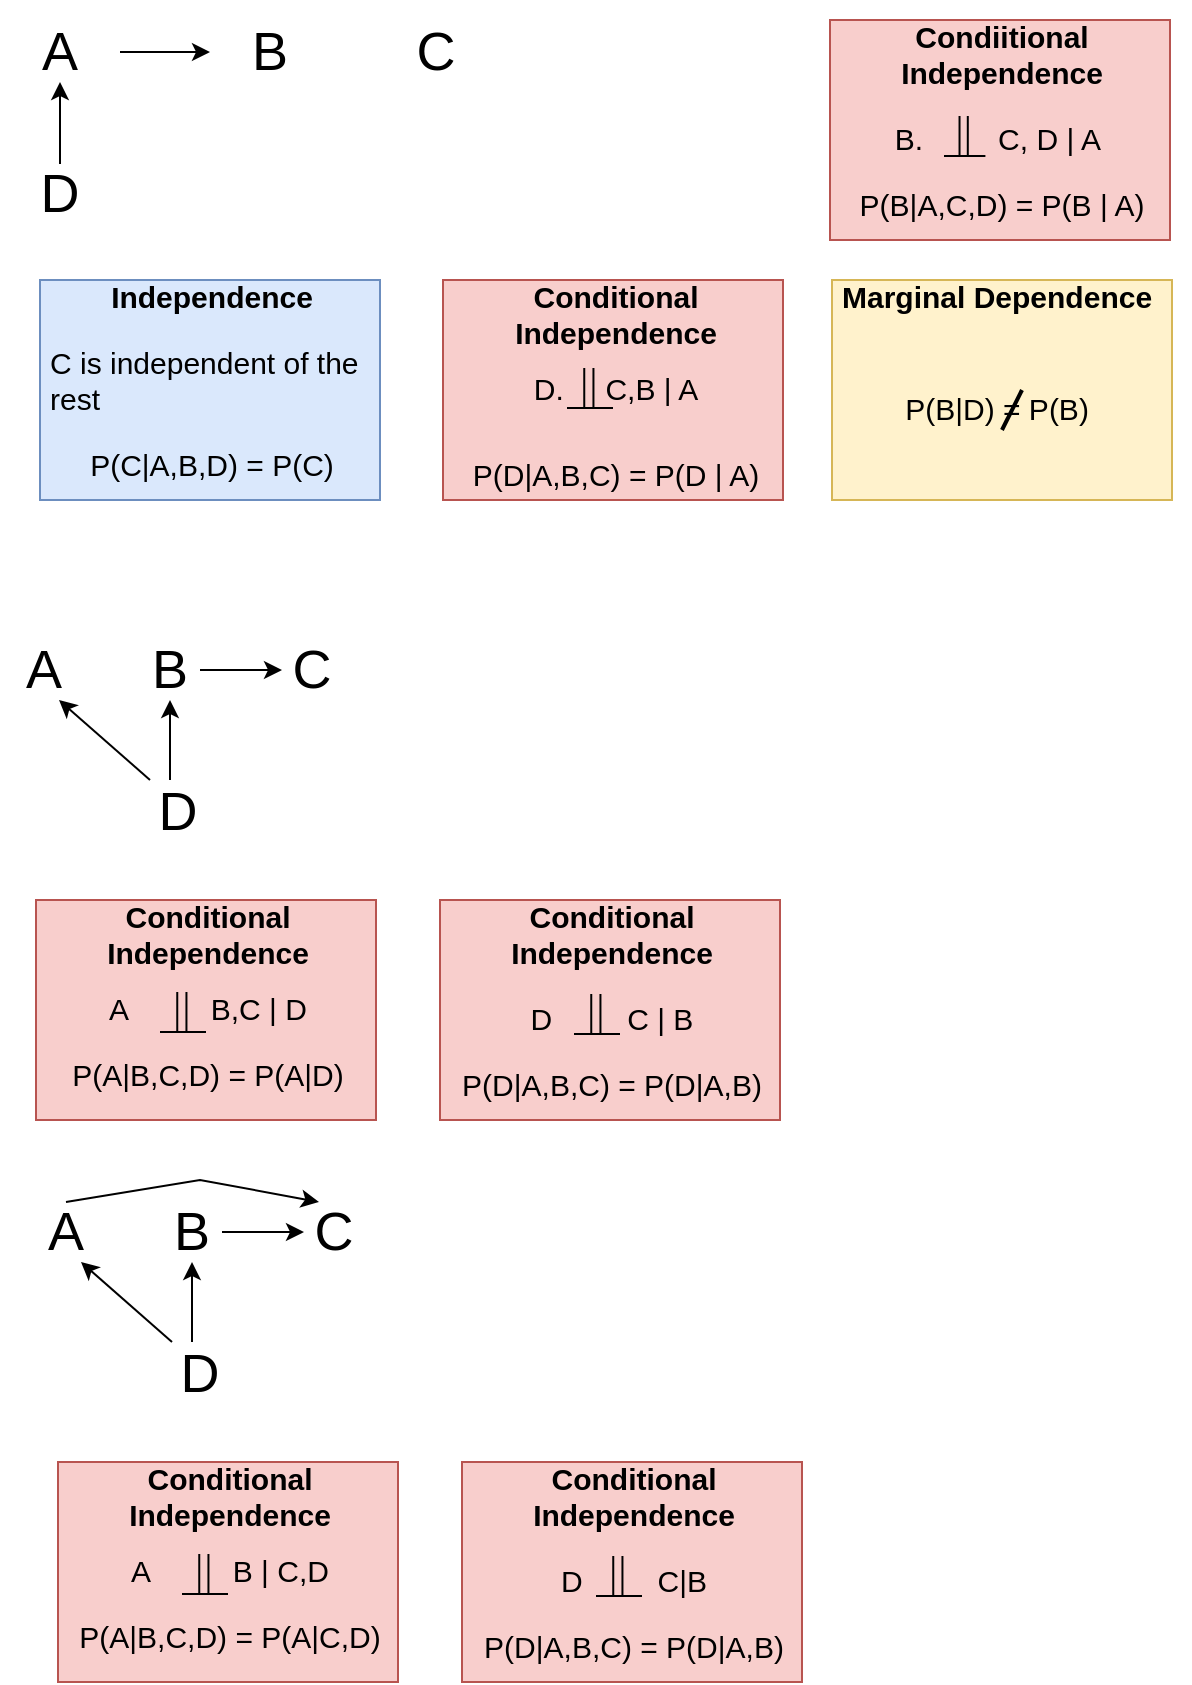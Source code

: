 <mxfile version="21.3.4" type="github">
  <diagram name="Page-1" id="A6lHa6DNV67zkT5JCMv9">
    <mxGraphModel dx="741" dy="448" grid="1" gridSize="10" guides="1" tooltips="1" connect="1" arrows="1" fold="1" page="1" pageScale="1" pageWidth="827" pageHeight="1169" math="0" shadow="0">
      <root>
        <mxCell id="0" />
        <mxCell id="1" parent="0" />
        <mxCell id="V2I6Fe1Xeqhv-IdF_VDA-2" value="A" style="text;html=1;strokeColor=none;fillColor=none;align=center;verticalAlign=middle;whiteSpace=wrap;rounded=0;fontSize=27;" vertex="1" parent="1">
          <mxGeometry x="100" y="41" width="60" height="30" as="geometry" />
        </mxCell>
        <mxCell id="V2I6Fe1Xeqhv-IdF_VDA-4" value="B" style="text;html=1;strokeColor=none;fillColor=none;align=center;verticalAlign=middle;whiteSpace=wrap;rounded=0;fontSize=27;" vertex="1" parent="1">
          <mxGeometry x="205" y="41" width="60" height="30" as="geometry" />
        </mxCell>
        <mxCell id="V2I6Fe1Xeqhv-IdF_VDA-5" value="" style="endArrow=classic;html=1;rounded=0;" edge="1" parent="1" target="V2I6Fe1Xeqhv-IdF_VDA-4">
          <mxGeometry width="50" height="50" relative="1" as="geometry">
            <mxPoint x="160" y="56" as="sourcePoint" />
            <mxPoint x="211" y="56" as="targetPoint" />
          </mxGeometry>
        </mxCell>
        <mxCell id="V2I6Fe1Xeqhv-IdF_VDA-6" value="" style="endArrow=classic;html=1;rounded=0;exitX=0.5;exitY=0;exitDx=0;exitDy=0;entryX=0.5;entryY=1;entryDx=0;entryDy=0;" edge="1" parent="1" source="V2I6Fe1Xeqhv-IdF_VDA-7" target="V2I6Fe1Xeqhv-IdF_VDA-2">
          <mxGeometry width="50" height="50" relative="1" as="geometry">
            <mxPoint x="170" y="66" as="sourcePoint" />
            <mxPoint x="200" y="110" as="targetPoint" />
          </mxGeometry>
        </mxCell>
        <mxCell id="V2I6Fe1Xeqhv-IdF_VDA-7" value="D" style="text;html=1;strokeColor=none;fillColor=none;align=center;verticalAlign=middle;whiteSpace=wrap;rounded=0;fontSize=27;" vertex="1" parent="1">
          <mxGeometry x="100" y="112" width="60" height="30" as="geometry" />
        </mxCell>
        <mxCell id="V2I6Fe1Xeqhv-IdF_VDA-9" value="C" style="text;html=1;strokeColor=none;fillColor=none;align=center;verticalAlign=middle;whiteSpace=wrap;rounded=0;fontSize=27;" vertex="1" parent="1">
          <mxGeometry x="288" y="41" width="60" height="30" as="geometry" />
        </mxCell>
        <mxCell id="V2I6Fe1Xeqhv-IdF_VDA-10" value="&lt;h1 style=&quot;text-align: center; font-size: 15px;&quot;&gt;&lt;font style=&quot;font-size: 15px;&quot;&gt;&lt;font style=&quot;font-size: 15px;&quot;&gt;Independenc&lt;/font&gt;e&lt;/font&gt;&lt;/h1&gt;&lt;p style=&quot;font-size: 15px;&quot;&gt;&lt;font style=&quot;font-size: 15px;&quot;&gt;C is independent of the rest&lt;/font&gt;&lt;/p&gt;&lt;p style=&quot;text-align: center; font-size: 15px;&quot;&gt;&lt;font style=&quot;font-size: 15px;&quot;&gt;P(C|A,B,D) = P(C)&lt;/font&gt;&lt;/p&gt;" style="text;html=1;strokeColor=#6c8ebf;fillColor=#dae8fc;spacing=5;spacingTop=-20;whiteSpace=wrap;overflow=hidden;rounded=0;" vertex="1" parent="1">
          <mxGeometry x="120" y="170" width="170" height="110" as="geometry" />
        </mxCell>
        <mxCell id="V2I6Fe1Xeqhv-IdF_VDA-16" value="" style="group" vertex="1" connectable="0" parent="1">
          <mxGeometry x="515" y="40" width="180" height="110" as="geometry" />
        </mxCell>
        <mxCell id="V2I6Fe1Xeqhv-IdF_VDA-11" value="&lt;h1 style=&quot;text-align: center; font-size: 15px;&quot;&gt;&lt;font style=&quot;font-size: 15px;&quot;&gt;&lt;font style=&quot;font-size: 15px;&quot;&gt;Condiitional Independenc&lt;/font&gt;e&lt;/font&gt;&lt;/h1&gt;&lt;p style=&quot;text-align: center; font-size: 15px;&quot;&gt;&lt;font style=&quot;font-size: 15px;&quot;&gt;B. &amp;nbsp; &amp;nbsp; &amp;nbsp; &amp;nbsp; C, D | A&amp;nbsp;&lt;/font&gt;&lt;/p&gt;&lt;p style=&quot;text-align: center; font-size: 15px;&quot;&gt;&lt;font style=&quot;font-size: 15px;&quot;&gt;P(B|A,C,D) = P(B | A)&lt;/font&gt;&lt;/p&gt;" style="text;html=1;strokeColor=#b85450;fillColor=#f8cecc;spacing=5;spacingTop=-20;whiteSpace=wrap;overflow=hidden;rounded=0;" vertex="1" parent="V2I6Fe1Xeqhv-IdF_VDA-16">
          <mxGeometry width="170" height="110" as="geometry" />
        </mxCell>
        <mxCell id="V2I6Fe1Xeqhv-IdF_VDA-15" value="" style="group" vertex="1" connectable="0" parent="V2I6Fe1Xeqhv-IdF_VDA-16">
          <mxGeometry x="57" y="48" width="20.7" height="20" as="geometry" />
        </mxCell>
        <mxCell id="V2I6Fe1Xeqhv-IdF_VDA-12" value="" style="endArrow=none;html=1;rounded=0;" edge="1" parent="V2I6Fe1Xeqhv-IdF_VDA-15">
          <mxGeometry width="50" height="50" relative="1" as="geometry">
            <mxPoint x="20.7" y="20" as="sourcePoint" />
            <mxPoint y="20" as="targetPoint" />
          </mxGeometry>
        </mxCell>
        <mxCell id="V2I6Fe1Xeqhv-IdF_VDA-13" value="" style="endArrow=none;html=1;rounded=0;" edge="1" parent="V2I6Fe1Xeqhv-IdF_VDA-15">
          <mxGeometry width="50" height="50" relative="1" as="geometry">
            <mxPoint x="7.763" as="sourcePoint" />
            <mxPoint x="7.763" y="20" as="targetPoint" />
          </mxGeometry>
        </mxCell>
        <mxCell id="V2I6Fe1Xeqhv-IdF_VDA-14" value="" style="endArrow=none;html=1;rounded=0;" edge="1" parent="V2I6Fe1Xeqhv-IdF_VDA-15">
          <mxGeometry width="50" height="50" relative="1" as="geometry">
            <mxPoint x="11.902" as="sourcePoint" />
            <mxPoint x="11.902" y="20" as="targetPoint" />
            <Array as="points">
              <mxPoint x="11.902" y="6.667" />
            </Array>
          </mxGeometry>
        </mxCell>
        <mxCell id="V2I6Fe1Xeqhv-IdF_VDA-18" value="&lt;h1 style=&quot;text-align: center; font-size: 15px;&quot;&gt;Marginal Dependence&lt;/h1&gt;&lt;h1 style=&quot;text-align: center; font-size: 15px;&quot;&gt;&lt;span style=&quot;font-weight: normal; text-align: left;&quot;&gt;&lt;br&gt;&lt;/span&gt;&lt;/h1&gt;&lt;h1 style=&quot;text-align: center; font-size: 15px;&quot;&gt;&lt;span style=&quot;font-weight: normal; text-align: left;&quot;&gt;P(B|D) = P(B)&lt;/span&gt;&lt;br&gt;&lt;/h1&gt;" style="text;html=1;strokeColor=#d6b656;fillColor=#fff2cc;spacing=5;spacingTop=-20;whiteSpace=wrap;overflow=hidden;rounded=0;" vertex="1" parent="1">
          <mxGeometry x="516" y="170" width="170" height="110" as="geometry" />
        </mxCell>
        <mxCell id="V2I6Fe1Xeqhv-IdF_VDA-19" value="" style="endArrow=none;html=1;rounded=0;strokeWidth=2;" edge="1" parent="1">
          <mxGeometry width="50" height="50" relative="1" as="geometry">
            <mxPoint x="611" y="225" as="sourcePoint" />
            <mxPoint x="601" y="245" as="targetPoint" />
          </mxGeometry>
        </mxCell>
        <mxCell id="V2I6Fe1Xeqhv-IdF_VDA-20" value="&lt;h1 style=&quot;text-align: center; font-size: 15px;&quot;&gt;&lt;font style=&quot;font-size: 15px;&quot;&gt;Conditional Independence&lt;/font&gt;&lt;/h1&gt;&lt;div style=&quot;text-align: center; font-size: 15px;&quot;&gt;&lt;font style=&quot;font-size: 15px;&quot;&gt;D. &amp;nbsp; &amp;nbsp; C,B | A&lt;/font&gt;&lt;/div&gt;&lt;div&gt;&lt;br&gt;&lt;/div&gt;&lt;h1 style=&quot;text-align: center; font-size: 15px;&quot;&gt;&lt;span style=&quot;font-weight: normal; text-align: left;&quot;&gt;P(D|A,B,C) = P(D | A)&lt;/span&gt;&lt;br&gt;&lt;/h1&gt;" style="text;html=1;strokeColor=#b85450;fillColor=#f8cecc;spacing=5;spacingTop=-20;whiteSpace=wrap;overflow=hidden;rounded=0;" vertex="1" parent="1">
          <mxGeometry x="321.5" y="170" width="170" height="110" as="geometry" />
        </mxCell>
        <mxCell id="V2I6Fe1Xeqhv-IdF_VDA-21" value="A" style="text;html=1;strokeColor=none;fillColor=none;align=center;verticalAlign=middle;whiteSpace=wrap;rounded=0;fontSize=27;" vertex="1" parent="1">
          <mxGeometry x="107" y="350" width="30" height="30" as="geometry" />
        </mxCell>
        <mxCell id="V2I6Fe1Xeqhv-IdF_VDA-22" value="B" style="text;html=1;strokeColor=none;fillColor=none;align=center;verticalAlign=middle;whiteSpace=wrap;rounded=0;fontSize=27;" vertex="1" parent="1">
          <mxGeometry x="170" y="350" width="30" height="30" as="geometry" />
        </mxCell>
        <mxCell id="V2I6Fe1Xeqhv-IdF_VDA-23" value="" style="endArrow=classic;html=1;rounded=0;" edge="1" parent="1" target="V2I6Fe1Xeqhv-IdF_VDA-22">
          <mxGeometry width="50" height="50" relative="1" as="geometry">
            <mxPoint x="185" y="420" as="sourcePoint" />
            <mxPoint x="237" y="365" as="targetPoint" />
          </mxGeometry>
        </mxCell>
        <mxCell id="V2I6Fe1Xeqhv-IdF_VDA-24" value="" style="endArrow=classic;html=1;rounded=0;entryX=0.75;entryY=1;entryDx=0;entryDy=0;" edge="1" parent="1" target="V2I6Fe1Xeqhv-IdF_VDA-21">
          <mxGeometry width="50" height="50" relative="1" as="geometry">
            <mxPoint x="175" y="420" as="sourcePoint" />
            <mxPoint x="226" y="419" as="targetPoint" />
          </mxGeometry>
        </mxCell>
        <mxCell id="V2I6Fe1Xeqhv-IdF_VDA-25" value="D" style="text;html=1;strokeColor=none;fillColor=none;align=center;verticalAlign=middle;whiteSpace=wrap;rounded=0;fontSize=27;" vertex="1" parent="1">
          <mxGeometry x="159" y="421" width="60" height="30" as="geometry" />
        </mxCell>
        <mxCell id="V2I6Fe1Xeqhv-IdF_VDA-26" value="C" style="text;html=1;strokeColor=none;fillColor=none;align=center;verticalAlign=middle;whiteSpace=wrap;rounded=0;fontSize=27;" vertex="1" parent="1">
          <mxGeometry x="241" y="350" width="30" height="30" as="geometry" />
        </mxCell>
        <mxCell id="V2I6Fe1Xeqhv-IdF_VDA-32" value="" style="endArrow=classic;html=1;rounded=0;entryX=0;entryY=0.5;entryDx=0;entryDy=0;exitX=1;exitY=0.5;exitDx=0;exitDy=0;" edge="1" parent="1" source="V2I6Fe1Xeqhv-IdF_VDA-22" target="V2I6Fe1Xeqhv-IdF_VDA-26">
          <mxGeometry width="50" height="50" relative="1" as="geometry">
            <mxPoint x="195" y="430" as="sourcePoint" />
            <mxPoint x="194" y="390" as="targetPoint" />
          </mxGeometry>
        </mxCell>
        <mxCell id="V2I6Fe1Xeqhv-IdF_VDA-33" value="&lt;h1 style=&quot;text-align: center; font-size: 15px;&quot;&gt;&lt;font style=&quot;font-size: 15px;&quot;&gt;&lt;font style=&quot;font-size: 15px;&quot;&gt;Conditional Independenc&lt;/font&gt;e&lt;/font&gt;&lt;/h1&gt;&lt;div style=&quot;text-align: center;&quot;&gt;&lt;font style=&quot;font-size: 15px;&quot;&gt;A &amp;nbsp; &amp;nbsp; &amp;nbsp; &amp;nbsp; &amp;nbsp;B,C | D&lt;/font&gt;&lt;/div&gt;&lt;p style=&quot;text-align: center; font-size: 15px;&quot;&gt;&lt;span style=&quot;&quot;&gt;P(A|B,C,D) = P(A|D)&lt;/span&gt;&lt;br&gt;&lt;/p&gt;" style="text;html=1;strokeColor=#b85450;fillColor=#f8cecc;spacing=5;spacingTop=-20;whiteSpace=wrap;overflow=hidden;rounded=0;" vertex="1" parent="1">
          <mxGeometry x="118" y="480" width="170" height="110" as="geometry" />
        </mxCell>
        <mxCell id="V2I6Fe1Xeqhv-IdF_VDA-36" value="" style="group" vertex="1" connectable="0" parent="1">
          <mxGeometry x="383.5" y="214" width="23" height="20" as="geometry" />
        </mxCell>
        <mxCell id="V2I6Fe1Xeqhv-IdF_VDA-37" value="" style="endArrow=none;html=1;rounded=0;" edge="1" parent="V2I6Fe1Xeqhv-IdF_VDA-36">
          <mxGeometry width="50" height="50" relative="1" as="geometry">
            <mxPoint x="23" y="20" as="sourcePoint" />
            <mxPoint y="20" as="targetPoint" />
          </mxGeometry>
        </mxCell>
        <mxCell id="V2I6Fe1Xeqhv-IdF_VDA-38" value="" style="endArrow=none;html=1;rounded=0;" edge="1" parent="V2I6Fe1Xeqhv-IdF_VDA-36">
          <mxGeometry width="50" height="50" relative="1" as="geometry">
            <mxPoint x="8.625" as="sourcePoint" />
            <mxPoint x="8.625" y="20" as="targetPoint" />
          </mxGeometry>
        </mxCell>
        <mxCell id="V2I6Fe1Xeqhv-IdF_VDA-39" value="" style="endArrow=none;html=1;rounded=0;" edge="1" parent="V2I6Fe1Xeqhv-IdF_VDA-36">
          <mxGeometry width="50" height="50" relative="1" as="geometry">
            <mxPoint x="13.225" as="sourcePoint" />
            <mxPoint x="13.225" y="20" as="targetPoint" />
            <Array as="points">
              <mxPoint x="13.225" y="6.667" />
            </Array>
          </mxGeometry>
        </mxCell>
        <mxCell id="V2I6Fe1Xeqhv-IdF_VDA-40" value="" style="group" vertex="1" connectable="0" parent="1">
          <mxGeometry x="180" y="526" width="23" height="20" as="geometry" />
        </mxCell>
        <mxCell id="V2I6Fe1Xeqhv-IdF_VDA-41" value="" style="endArrow=none;html=1;rounded=0;" edge="1" parent="V2I6Fe1Xeqhv-IdF_VDA-40">
          <mxGeometry width="50" height="50" relative="1" as="geometry">
            <mxPoint x="23" y="20" as="sourcePoint" />
            <mxPoint y="20" as="targetPoint" />
          </mxGeometry>
        </mxCell>
        <mxCell id="V2I6Fe1Xeqhv-IdF_VDA-42" value="" style="endArrow=none;html=1;rounded=0;" edge="1" parent="V2I6Fe1Xeqhv-IdF_VDA-40">
          <mxGeometry width="50" height="50" relative="1" as="geometry">
            <mxPoint x="8.625" as="sourcePoint" />
            <mxPoint x="8.625" y="20" as="targetPoint" />
          </mxGeometry>
        </mxCell>
        <mxCell id="V2I6Fe1Xeqhv-IdF_VDA-43" value="" style="endArrow=none;html=1;rounded=0;" edge="1" parent="V2I6Fe1Xeqhv-IdF_VDA-40">
          <mxGeometry width="50" height="50" relative="1" as="geometry">
            <mxPoint x="13.225" as="sourcePoint" />
            <mxPoint x="13.225" y="20" as="targetPoint" />
            <Array as="points">
              <mxPoint x="13.225" y="6.667" />
            </Array>
          </mxGeometry>
        </mxCell>
        <mxCell id="V2I6Fe1Xeqhv-IdF_VDA-44" value="&lt;h1 style=&quot;text-align: center; font-size: 15px;&quot;&gt;&lt;font style=&quot;font-size: 15px;&quot;&gt;&lt;font style=&quot;font-size: 15px;&quot;&gt;Conditional Independenc&lt;/font&gt;e&lt;/font&gt;&lt;/h1&gt;&lt;p style=&quot;text-align: center; font-size: 15px;&quot;&gt;&lt;span style=&quot;&quot;&gt;D &amp;nbsp; &amp;nbsp; &amp;nbsp; &amp;nbsp; C | B&lt;/span&gt;&lt;/p&gt;&lt;p style=&quot;text-align: center; font-size: 15px;&quot;&gt;&lt;span style=&quot;&quot;&gt;P(D|A,B,C) = P(D|A,B)&lt;/span&gt;&lt;br&gt;&lt;/p&gt;" style="text;html=1;strokeColor=#b85450;fillColor=#f8cecc;spacing=5;spacingTop=-20;whiteSpace=wrap;overflow=hidden;rounded=0;" vertex="1" parent="1">
          <mxGeometry x="320" y="480" width="170" height="110" as="geometry" />
        </mxCell>
        <mxCell id="V2I6Fe1Xeqhv-IdF_VDA-45" value="" style="group" vertex="1" connectable="0" parent="1">
          <mxGeometry x="387" y="527" width="23" height="20" as="geometry" />
        </mxCell>
        <mxCell id="V2I6Fe1Xeqhv-IdF_VDA-46" value="" style="endArrow=none;html=1;rounded=0;" edge="1" parent="V2I6Fe1Xeqhv-IdF_VDA-45">
          <mxGeometry width="50" height="50" relative="1" as="geometry">
            <mxPoint x="23" y="20" as="sourcePoint" />
            <mxPoint y="20" as="targetPoint" />
          </mxGeometry>
        </mxCell>
        <mxCell id="V2I6Fe1Xeqhv-IdF_VDA-47" value="" style="endArrow=none;html=1;rounded=0;" edge="1" parent="V2I6Fe1Xeqhv-IdF_VDA-45">
          <mxGeometry width="50" height="50" relative="1" as="geometry">
            <mxPoint x="8.625" as="sourcePoint" />
            <mxPoint x="8.625" y="20" as="targetPoint" />
          </mxGeometry>
        </mxCell>
        <mxCell id="V2I6Fe1Xeqhv-IdF_VDA-48" value="" style="endArrow=none;html=1;rounded=0;" edge="1" parent="V2I6Fe1Xeqhv-IdF_VDA-45">
          <mxGeometry width="50" height="50" relative="1" as="geometry">
            <mxPoint x="13.225" as="sourcePoint" />
            <mxPoint x="13.225" y="20" as="targetPoint" />
            <Array as="points">
              <mxPoint x="13.225" y="6.667" />
            </Array>
          </mxGeometry>
        </mxCell>
        <mxCell id="V2I6Fe1Xeqhv-IdF_VDA-50" value="A" style="text;html=1;strokeColor=none;fillColor=none;align=center;verticalAlign=middle;whiteSpace=wrap;rounded=0;fontSize=27;" vertex="1" parent="1">
          <mxGeometry x="118" y="631" width="30" height="30" as="geometry" />
        </mxCell>
        <mxCell id="V2I6Fe1Xeqhv-IdF_VDA-51" value="B" style="text;html=1;strokeColor=none;fillColor=none;align=center;verticalAlign=middle;whiteSpace=wrap;rounded=0;fontSize=27;" vertex="1" parent="1">
          <mxGeometry x="181" y="631" width="30" height="30" as="geometry" />
        </mxCell>
        <mxCell id="V2I6Fe1Xeqhv-IdF_VDA-52" value="" style="endArrow=classic;html=1;rounded=0;" edge="1" parent="1" target="V2I6Fe1Xeqhv-IdF_VDA-51">
          <mxGeometry width="50" height="50" relative="1" as="geometry">
            <mxPoint x="196" y="701" as="sourcePoint" />
            <mxPoint x="248" y="646" as="targetPoint" />
          </mxGeometry>
        </mxCell>
        <mxCell id="V2I6Fe1Xeqhv-IdF_VDA-53" value="" style="endArrow=classic;html=1;rounded=0;entryX=0.75;entryY=1;entryDx=0;entryDy=0;" edge="1" parent="1" target="V2I6Fe1Xeqhv-IdF_VDA-50">
          <mxGeometry width="50" height="50" relative="1" as="geometry">
            <mxPoint x="186" y="701" as="sourcePoint" />
            <mxPoint x="237" y="700" as="targetPoint" />
          </mxGeometry>
        </mxCell>
        <mxCell id="V2I6Fe1Xeqhv-IdF_VDA-54" value="D" style="text;html=1;strokeColor=none;fillColor=none;align=center;verticalAlign=middle;whiteSpace=wrap;rounded=0;fontSize=27;" vertex="1" parent="1">
          <mxGeometry x="170" y="702" width="60" height="30" as="geometry" />
        </mxCell>
        <mxCell id="V2I6Fe1Xeqhv-IdF_VDA-55" value="C" style="text;html=1;strokeColor=none;fillColor=none;align=center;verticalAlign=middle;whiteSpace=wrap;rounded=0;fontSize=27;" vertex="1" parent="1">
          <mxGeometry x="252" y="631" width="30" height="30" as="geometry" />
        </mxCell>
        <mxCell id="V2I6Fe1Xeqhv-IdF_VDA-56" value="" style="endArrow=classic;html=1;rounded=0;entryX=0;entryY=0.5;entryDx=0;entryDy=0;exitX=1;exitY=0.5;exitDx=0;exitDy=0;" edge="1" parent="1" source="V2I6Fe1Xeqhv-IdF_VDA-51" target="V2I6Fe1Xeqhv-IdF_VDA-55">
          <mxGeometry width="50" height="50" relative="1" as="geometry">
            <mxPoint x="206" y="711" as="sourcePoint" />
            <mxPoint x="205" y="671" as="targetPoint" />
          </mxGeometry>
        </mxCell>
        <mxCell id="V2I6Fe1Xeqhv-IdF_VDA-57" value="&lt;h1 style=&quot;text-align: center; font-size: 15px;&quot;&gt;&lt;font style=&quot;font-size: 15px;&quot;&gt;&lt;font style=&quot;font-size: 15px;&quot;&gt;Conditional Independenc&lt;/font&gt;e&lt;/font&gt;&lt;/h1&gt;&lt;div style=&quot;text-align: center;&quot;&gt;&lt;font style=&quot;font-size: 15px;&quot;&gt;A &amp;nbsp; &amp;nbsp; &amp;nbsp; &amp;nbsp; &amp;nbsp;B | C,D&lt;/font&gt;&lt;/div&gt;&lt;p style=&quot;text-align: center; font-size: 15px;&quot;&gt;&lt;span style=&quot;&quot;&gt;P(A|B,C,D) = P(A|C,D)&lt;/span&gt;&lt;br&gt;&lt;/p&gt;" style="text;html=1;strokeColor=#b85450;fillColor=#f8cecc;spacing=5;spacingTop=-20;whiteSpace=wrap;overflow=hidden;rounded=0;" vertex="1" parent="1">
          <mxGeometry x="129" y="761" width="170" height="110" as="geometry" />
        </mxCell>
        <mxCell id="V2I6Fe1Xeqhv-IdF_VDA-58" value="" style="group" vertex="1" connectable="0" parent="1">
          <mxGeometry x="191" y="807" width="23" height="20" as="geometry" />
        </mxCell>
        <mxCell id="V2I6Fe1Xeqhv-IdF_VDA-59" value="" style="endArrow=none;html=1;rounded=0;" edge="1" parent="V2I6Fe1Xeqhv-IdF_VDA-58">
          <mxGeometry width="50" height="50" relative="1" as="geometry">
            <mxPoint x="23" y="20" as="sourcePoint" />
            <mxPoint y="20" as="targetPoint" />
          </mxGeometry>
        </mxCell>
        <mxCell id="V2I6Fe1Xeqhv-IdF_VDA-60" value="" style="endArrow=none;html=1;rounded=0;" edge="1" parent="V2I6Fe1Xeqhv-IdF_VDA-58">
          <mxGeometry width="50" height="50" relative="1" as="geometry">
            <mxPoint x="8.625" as="sourcePoint" />
            <mxPoint x="8.625" y="20" as="targetPoint" />
          </mxGeometry>
        </mxCell>
        <mxCell id="V2I6Fe1Xeqhv-IdF_VDA-61" value="" style="endArrow=none;html=1;rounded=0;" edge="1" parent="V2I6Fe1Xeqhv-IdF_VDA-58">
          <mxGeometry width="50" height="50" relative="1" as="geometry">
            <mxPoint x="13.225" as="sourcePoint" />
            <mxPoint x="13.225" y="20" as="targetPoint" />
            <Array as="points">
              <mxPoint x="13.225" y="6.667" />
            </Array>
          </mxGeometry>
        </mxCell>
        <mxCell id="V2I6Fe1Xeqhv-IdF_VDA-62" value="&lt;h1 style=&quot;text-align: center; font-size: 15px;&quot;&gt;&lt;font style=&quot;font-size: 15px;&quot;&gt;&lt;font style=&quot;font-size: 15px;&quot;&gt;Conditional Independenc&lt;/font&gt;e&lt;/font&gt;&lt;/h1&gt;&lt;p style=&quot;text-align: center; font-size: 15px;&quot;&gt;&lt;span style=&quot;&quot;&gt;D &amp;nbsp; &amp;nbsp; &amp;nbsp; &amp;nbsp; C|B&lt;/span&gt;&lt;/p&gt;&lt;p style=&quot;text-align: center; font-size: 15px;&quot;&gt;&lt;span style=&quot;&quot;&gt;P(D|A,B,C) = P(D|A,B)&lt;/span&gt;&lt;br&gt;&lt;/p&gt;" style="text;html=1;strokeColor=#b85450;fillColor=#f8cecc;spacing=5;spacingTop=-20;whiteSpace=wrap;overflow=hidden;rounded=0;" vertex="1" parent="1">
          <mxGeometry x="331" y="761" width="170" height="110" as="geometry" />
        </mxCell>
        <mxCell id="V2I6Fe1Xeqhv-IdF_VDA-63" value="" style="group" vertex="1" connectable="0" parent="1">
          <mxGeometry x="398" y="808" width="23" height="20" as="geometry" />
        </mxCell>
        <mxCell id="V2I6Fe1Xeqhv-IdF_VDA-64" value="" style="endArrow=none;html=1;rounded=0;" edge="1" parent="V2I6Fe1Xeqhv-IdF_VDA-63">
          <mxGeometry width="50" height="50" relative="1" as="geometry">
            <mxPoint x="23" y="20" as="sourcePoint" />
            <mxPoint y="20" as="targetPoint" />
          </mxGeometry>
        </mxCell>
        <mxCell id="V2I6Fe1Xeqhv-IdF_VDA-65" value="" style="endArrow=none;html=1;rounded=0;" edge="1" parent="V2I6Fe1Xeqhv-IdF_VDA-63">
          <mxGeometry width="50" height="50" relative="1" as="geometry">
            <mxPoint x="8.625" as="sourcePoint" />
            <mxPoint x="8.625" y="20" as="targetPoint" />
          </mxGeometry>
        </mxCell>
        <mxCell id="V2I6Fe1Xeqhv-IdF_VDA-66" value="" style="endArrow=none;html=1;rounded=0;" edge="1" parent="V2I6Fe1Xeqhv-IdF_VDA-63">
          <mxGeometry width="50" height="50" relative="1" as="geometry">
            <mxPoint x="13.225" as="sourcePoint" />
            <mxPoint x="13.225" y="20" as="targetPoint" />
            <Array as="points">
              <mxPoint x="13.225" y="6.667" />
            </Array>
          </mxGeometry>
        </mxCell>
        <mxCell id="V2I6Fe1Xeqhv-IdF_VDA-67" value="" style="endArrow=classic;html=1;rounded=0;exitX=0.5;exitY=0;exitDx=0;exitDy=0;entryX=0.25;entryY=0;entryDx=0;entryDy=0;" edge="1" parent="1" source="V2I6Fe1Xeqhv-IdF_VDA-50" target="V2I6Fe1Xeqhv-IdF_VDA-55">
          <mxGeometry width="50" height="50" relative="1" as="geometry">
            <mxPoint x="180" y="680" as="sourcePoint" />
            <mxPoint x="230" y="630" as="targetPoint" />
            <Array as="points">
              <mxPoint x="200" y="620" />
            </Array>
          </mxGeometry>
        </mxCell>
      </root>
    </mxGraphModel>
  </diagram>
</mxfile>
